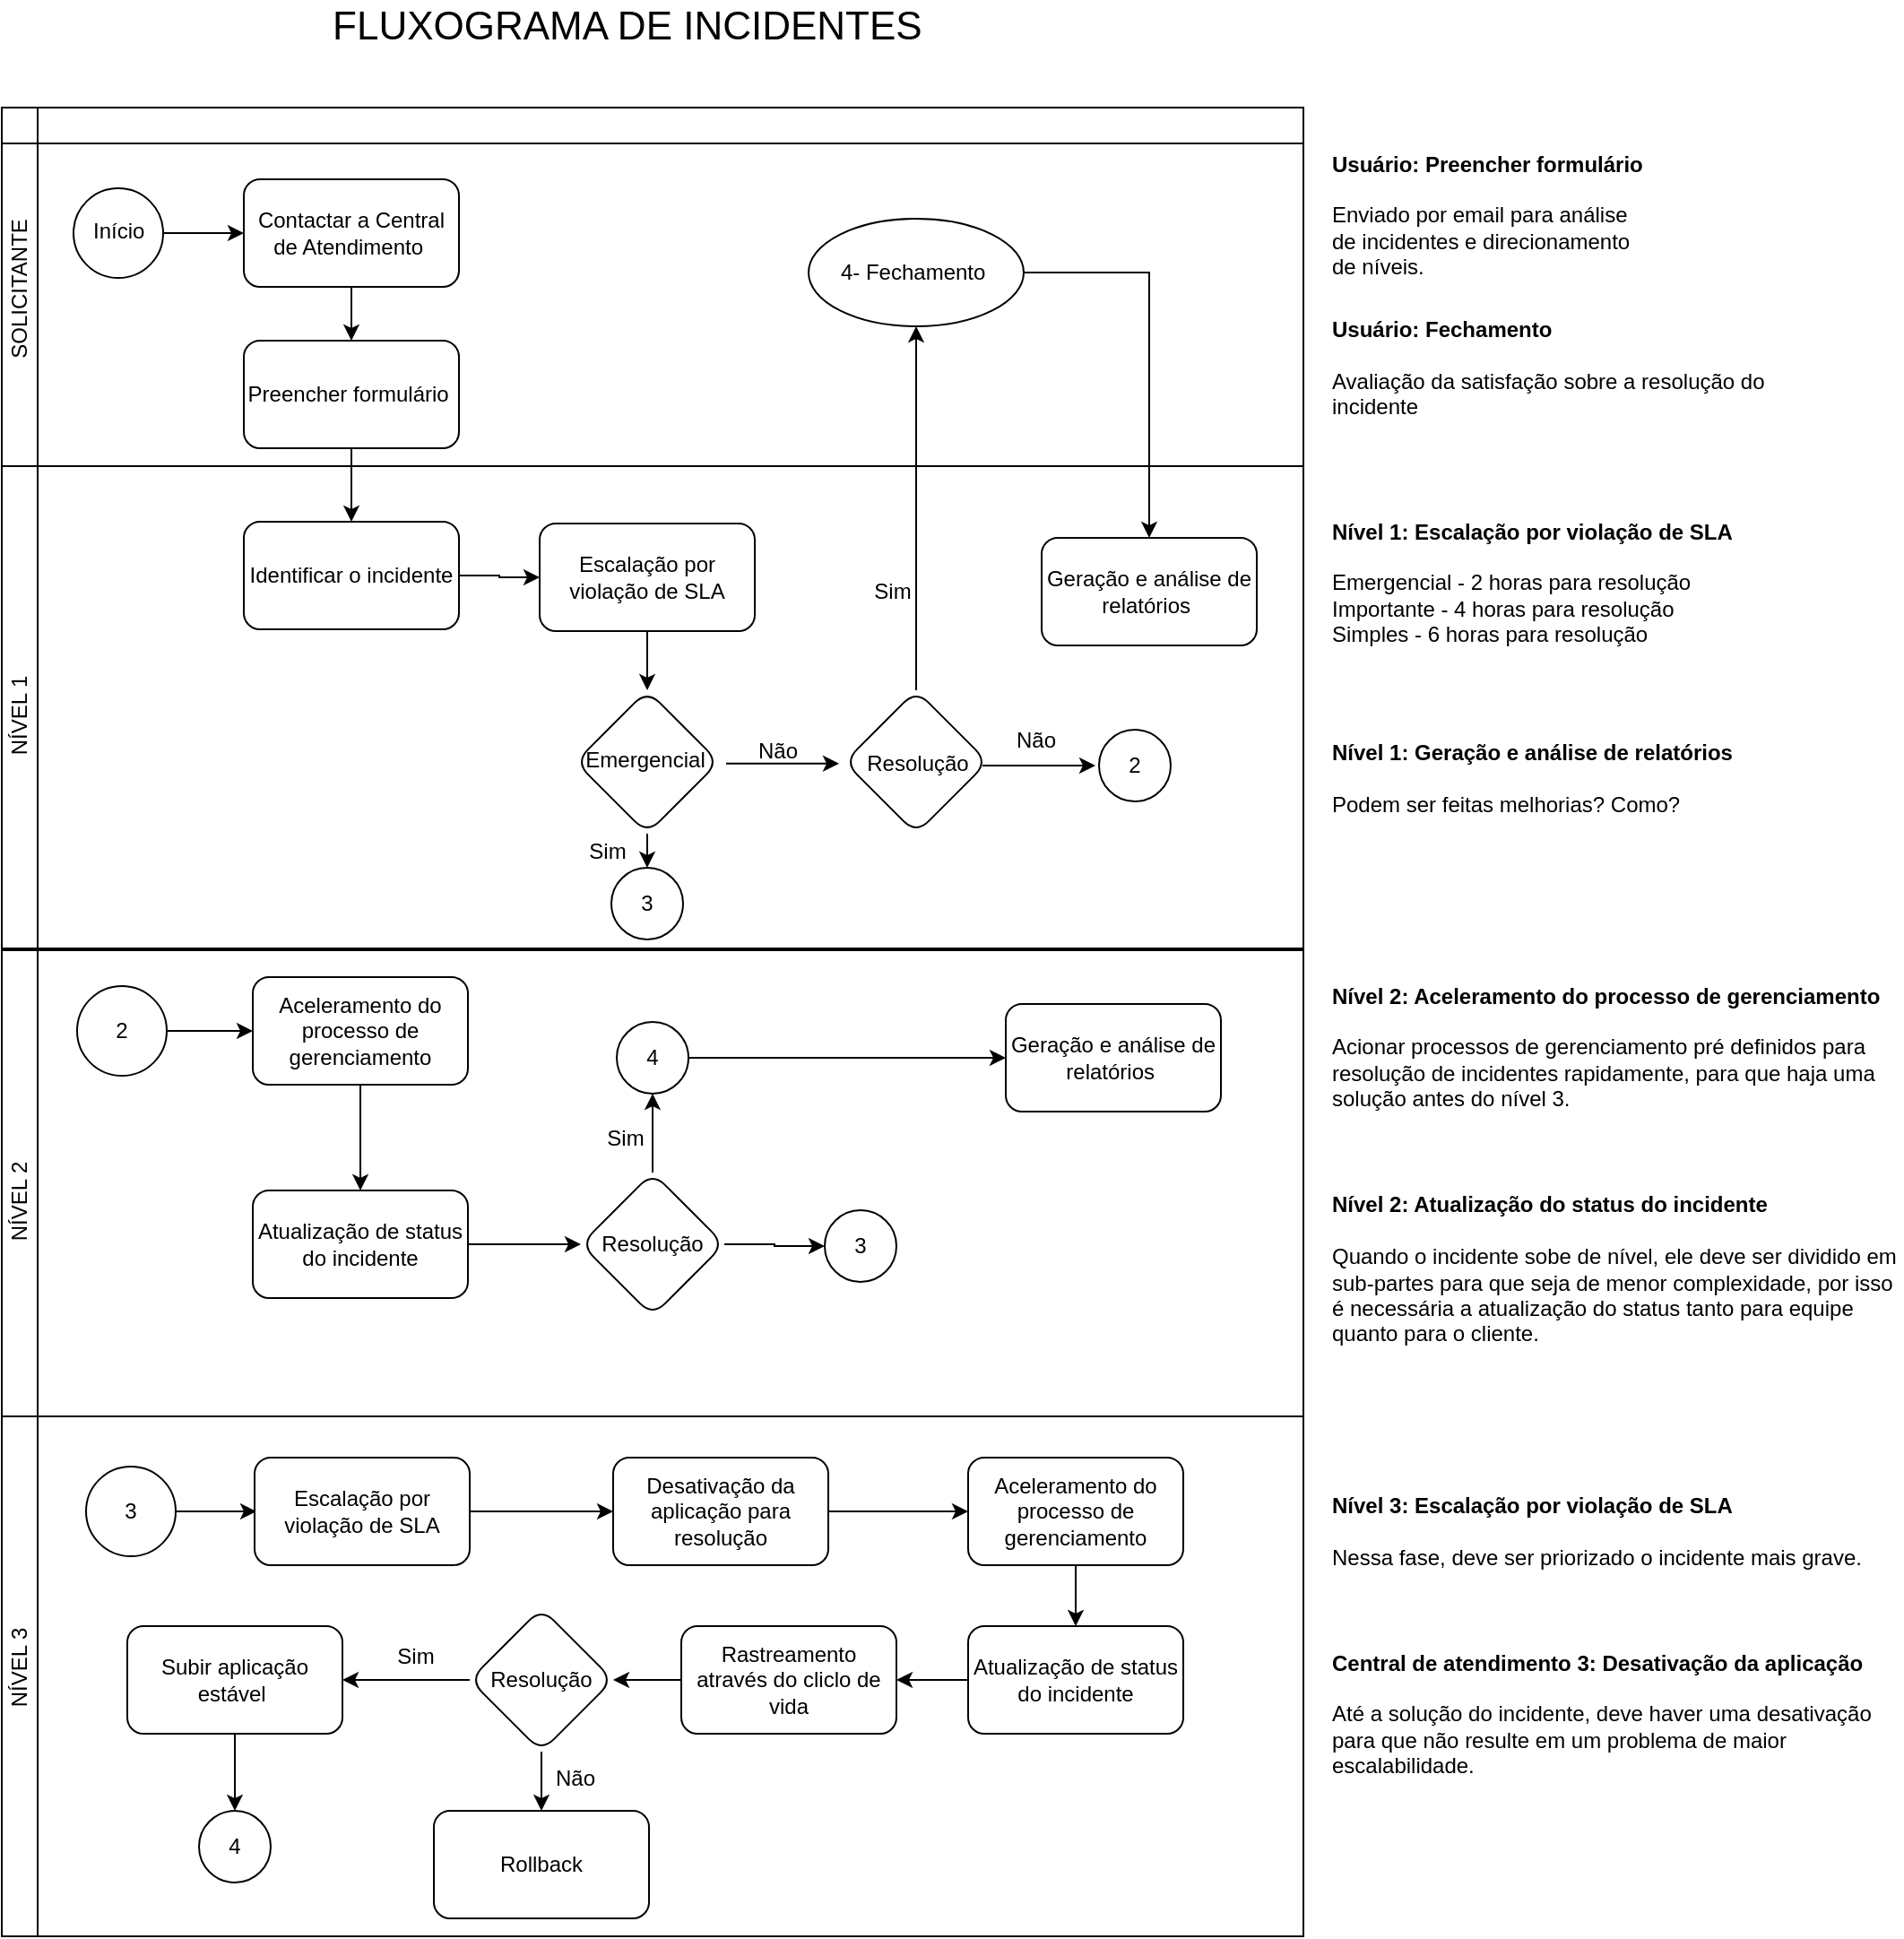<mxfile version="20.5.3" type="device"><diagram id="nS4AKxoMJuNRNooOBt-V" name="Página-1"><mxGraphModel dx="1108" dy="417" grid="1" gridSize="10" guides="1" tooltips="1" connect="1" arrows="1" fold="1" page="1" pageScale="1" pageWidth="827" pageHeight="1169" math="0" shadow="0"><root><mxCell id="0"/><mxCell id="1" parent="0"/><mxCell id="3wtZB5iYEBLvJO6w4tGM-11" value="" style="shape=internalStorage;whiteSpace=wrap;html=1;backgroundOutline=1;shadow=0;fillColor=#FFFFFF;" parent="1" vertex="1"><mxGeometry x="100" y="790" width="726" height="320" as="geometry"/></mxCell><mxCell id="3wtZB5iYEBLvJO6w4tGM-6" value="" style="shape=internalStorage;whiteSpace=wrap;html=1;backgroundOutline=1;shadow=0;fillColor=#FFFFFF;" parent="1" vertex="1"><mxGeometry x="100" y="540" width="726" height="280" as="geometry"/></mxCell><mxCell id="4buMcNYlioLYaSCC7oOM-18" value="" style="shape=internalStorage;whiteSpace=wrap;html=1;backgroundOutline=1;shadow=0;fillColor=#FFFFFF;" parent="1" vertex="1"><mxGeometry x="100" y="259" width="726" height="300" as="geometry"/></mxCell><mxCell id="4buMcNYlioLYaSCC7oOM-1" value="" style="shape=internalStorage;whiteSpace=wrap;html=1;backgroundOutline=1;shadow=0;fillColor=#FFFFFF;" parent="1" vertex="1"><mxGeometry x="100" y="90" width="726" height="200" as="geometry"/></mxCell><mxCell id="4buMcNYlioLYaSCC7oOM-2" value="SOLICITANTE" style="text;html=1;strokeColor=none;fillColor=none;align=center;verticalAlign=middle;whiteSpace=wrap;rounded=0;rotation=-90;" parent="1" vertex="1"><mxGeometry x="80" y="186" width="60" height="10" as="geometry"/></mxCell><mxCell id="4buMcNYlioLYaSCC7oOM-7" value="" style="edgeStyle=orthogonalEdgeStyle;rounded=0;orthogonalLoop=1;jettySize=auto;html=1;" parent="1" source="4buMcNYlioLYaSCC7oOM-5" target="4buMcNYlioLYaSCC7oOM-6" edge="1"><mxGeometry relative="1" as="geometry"/></mxCell><mxCell id="4buMcNYlioLYaSCC7oOM-5" value="" style="ellipse;whiteSpace=wrap;html=1;aspect=fixed;" parent="1" vertex="1"><mxGeometry x="140" y="135" width="50" height="50" as="geometry"/></mxCell><mxCell id="4buMcNYlioLYaSCC7oOM-22" value="" style="edgeStyle=orthogonalEdgeStyle;rounded=0;orthogonalLoop=1;jettySize=auto;html=1;" parent="1" source="4buMcNYlioLYaSCC7oOM-6" target="4buMcNYlioLYaSCC7oOM-21" edge="1"><mxGeometry relative="1" as="geometry"/></mxCell><mxCell id="4buMcNYlioLYaSCC7oOM-6" value="Contactar a Central de Atendimento&amp;nbsp;" style="rounded=1;whiteSpace=wrap;html=1;" parent="1" vertex="1"><mxGeometry x="235" y="130" width="120" height="60" as="geometry"/></mxCell><mxCell id="4buMcNYlioLYaSCC7oOM-9" value="Início&amp;nbsp;" style="text;html=1;strokeColor=none;fillColor=none;align=center;verticalAlign=middle;whiteSpace=wrap;rounded=0;" parent="1" vertex="1"><mxGeometry x="147" y="149" width="40" height="20" as="geometry"/></mxCell><mxCell id="4buMcNYlioLYaSCC7oOM-21" value="Preencher formulário&amp;nbsp;" style="whiteSpace=wrap;html=1;rounded=1;" parent="1" vertex="1"><mxGeometry x="235" y="220" width="120" height="60" as="geometry"/></mxCell><mxCell id="4buMcNYlioLYaSCC7oOM-24" value="&lt;b&gt;Usuário: Preencher formulário&amp;nbsp;&lt;br&gt;&lt;/b&gt;&lt;br&gt;Enviado por email para análise de incidentes e direcionamento de níveis." style="text;html=1;strokeColor=none;fillColor=none;align=left;verticalAlign=middle;whiteSpace=wrap;rounded=0;shadow=0;fontSize=12;" parent="1" vertex="1"><mxGeometry x="840" y="105" width="180" height="90" as="geometry"/></mxCell><mxCell id="4buMcNYlioLYaSCC7oOM-29" value="" style="edgeStyle=orthogonalEdgeStyle;rounded=0;orthogonalLoop=1;jettySize=auto;html=1;fontSize=12;" parent="1" source="4buMcNYlioLYaSCC7oOM-26" target="4buMcNYlioLYaSCC7oOM-28" edge="1"><mxGeometry relative="1" as="geometry"/></mxCell><mxCell id="4buMcNYlioLYaSCC7oOM-26" value="Identificar o incidente" style="rounded=1;whiteSpace=wrap;html=1;shadow=0;fontSize=12;fillColor=#FFFFFF;" parent="1" vertex="1"><mxGeometry x="235" y="321" width="120" height="60" as="geometry"/></mxCell><mxCell id="4buMcNYlioLYaSCC7oOM-31" value="" style="edgeStyle=orthogonalEdgeStyle;rounded=0;orthogonalLoop=1;jettySize=auto;html=1;fontSize=12;" parent="1" source="4buMcNYlioLYaSCC7oOM-28" target="4buMcNYlioLYaSCC7oOM-30" edge="1"><mxGeometry relative="1" as="geometry"/></mxCell><mxCell id="4buMcNYlioLYaSCC7oOM-28" value="Escalação por violação de SLA" style="rounded=1;whiteSpace=wrap;html=1;shadow=0;fontSize=12;fillColor=#FFFFFF;" parent="1" vertex="1"><mxGeometry x="400" y="322" width="120" height="60" as="geometry"/></mxCell><mxCell id="4buMcNYlioLYaSCC7oOM-27" style="edgeStyle=orthogonalEdgeStyle;rounded=0;orthogonalLoop=1;jettySize=auto;html=1;exitX=0.5;exitY=1;exitDx=0;exitDy=0;fontSize=12;" parent="1" source="4buMcNYlioLYaSCC7oOM-21" target="4buMcNYlioLYaSCC7oOM-26" edge="1"><mxGeometry relative="1" as="geometry"/></mxCell><mxCell id="3wtZB5iYEBLvJO6w4tGM-42" style="edgeStyle=orthogonalEdgeStyle;rounded=0;orthogonalLoop=1;jettySize=auto;html=1;exitX=0.5;exitY=1;exitDx=0;exitDy=0;entryX=0.5;entryY=0;entryDx=0;entryDy=0;" parent="1" source="4buMcNYlioLYaSCC7oOM-30" target="3wtZB5iYEBLvJO6w4tGM-41" edge="1"><mxGeometry relative="1" as="geometry"/></mxCell><mxCell id="4buMcNYlioLYaSCC7oOM-30" value="" style="rhombus;whiteSpace=wrap;html=1;fillColor=#FFFFFF;rounded=1;shadow=0;" parent="1" vertex="1"><mxGeometry x="420" y="415" width="80" height="80" as="geometry"/></mxCell><mxCell id="3wtZB5iYEBLvJO6w4tGM-2" value="Emergencial" style="text;html=1;strokeColor=none;fillColor=none;align=center;verticalAlign=middle;whiteSpace=wrap;rounded=0;" parent="1" vertex="1"><mxGeometry x="429" y="439" width="60" height="30" as="geometry"/></mxCell><mxCell id="3wtZB5iYEBLvJO6w4tGM-10" value="NÍVEL 1" style="text;html=1;strokeColor=none;fillColor=none;align=center;verticalAlign=middle;whiteSpace=wrap;rounded=0;rotation=-90;" parent="1" vertex="1"><mxGeometry x="-10" y="424" width="240" height="10" as="geometry"/></mxCell><mxCell id="3wtZB5iYEBLvJO6w4tGM-12" value="NÍVEL 3" style="text;html=1;strokeColor=none;fillColor=none;align=center;verticalAlign=middle;whiteSpace=wrap;rounded=0;rotation=-90;" parent="1" vertex="1"><mxGeometry x="-10" y="955" width="240" height="10" as="geometry"/></mxCell><mxCell id="3wtZB5iYEBLvJO6w4tGM-13" value="NÍVEL 2" style="text;html=1;strokeColor=none;fillColor=none;align=center;verticalAlign=middle;whiteSpace=wrap;rounded=0;rotation=-90;" parent="1" vertex="1"><mxGeometry x="-10" y="695" width="240" height="10" as="geometry"/></mxCell><mxCell id="3wtZB5iYEBLvJO6w4tGM-15" value="Sim" style="text;html=1;strokeColor=none;fillColor=none;align=center;verticalAlign=middle;whiteSpace=wrap;rounded=0;" parent="1" vertex="1"><mxGeometry x="408" y="490" width="60" height="30" as="geometry"/></mxCell><mxCell id="3wtZB5iYEBLvJO6w4tGM-16" value="Não" style="text;html=1;strokeColor=none;fillColor=none;align=center;verticalAlign=middle;whiteSpace=wrap;rounded=0;" parent="1" vertex="1"><mxGeometry x="503" y="434" width="60" height="30" as="geometry"/></mxCell><mxCell id="3wtZB5iYEBLvJO6w4tGM-28" value="" style="edgeStyle=orthogonalEdgeStyle;rounded=0;orthogonalLoop=1;jettySize=auto;html=1;" parent="1" source="3wtZB5iYEBLvJO6w4tGM-17" target="3wtZB5iYEBLvJO6w4tGM-27" edge="1"><mxGeometry relative="1" as="geometry"/></mxCell><mxCell id="3wtZB5iYEBLvJO6w4tGM-46" value="" style="edgeStyle=orthogonalEdgeStyle;rounded=0;orthogonalLoop=1;jettySize=auto;html=1;" parent="1" edge="1"><mxGeometry relative="1" as="geometry"><mxPoint x="647" y="457" as="sourcePoint"/><mxPoint x="710" y="457" as="targetPoint"/><Array as="points"><mxPoint x="670" y="457"/><mxPoint x="670" y="457"/></Array></mxGeometry></mxCell><mxCell id="3wtZB5iYEBLvJO6w4tGM-17" value="" style="rhombus;whiteSpace=wrap;html=1;fillColor=#FFFFFF;rounded=1;shadow=0;" parent="1" vertex="1"><mxGeometry x="570" y="415" width="80" height="80" as="geometry"/></mxCell><mxCell id="3wtZB5iYEBLvJO6w4tGM-19" value="Resolução" style="text;html=1;strokeColor=none;fillColor=none;align=center;verticalAlign=middle;whiteSpace=wrap;rounded=0;" parent="1" vertex="1"><mxGeometry x="581" y="441" width="60" height="30" as="geometry"/></mxCell><mxCell id="3wtZB5iYEBLvJO6w4tGM-31" value="" style="edgeStyle=orthogonalEdgeStyle;rounded=0;orthogonalLoop=1;jettySize=auto;html=1;" parent="1" source="3wtZB5iYEBLvJO6w4tGM-27" target="3wtZB5iYEBLvJO6w4tGM-30" edge="1"><mxGeometry relative="1" as="geometry"/></mxCell><mxCell id="3wtZB5iYEBLvJO6w4tGM-27" value="4- Fechamento&amp;nbsp;" style="ellipse;whiteSpace=wrap;html=1;fillColor=#FFFFFF;rounded=1;shadow=0;" parent="1" vertex="1"><mxGeometry x="550" y="152" width="120" height="60" as="geometry"/></mxCell><mxCell id="3wtZB5iYEBLvJO6w4tGM-30" value="Geração e análise de relatórios&amp;nbsp;" style="whiteSpace=wrap;html=1;fillColor=#FFFFFF;rounded=1;shadow=0;" parent="1" vertex="1"><mxGeometry x="680" y="330" width="120" height="60" as="geometry"/></mxCell><mxCell id="3wtZB5iYEBLvJO6w4tGM-35" value="Sim" style="text;html=1;strokeColor=none;fillColor=none;align=center;verticalAlign=middle;whiteSpace=wrap;rounded=0;" parent="1" vertex="1"><mxGeometry x="567" y="345" width="60" height="30" as="geometry"/></mxCell><mxCell id="3wtZB5iYEBLvJO6w4tGM-38" value="Não" style="text;html=1;strokeColor=none;fillColor=none;align=center;verticalAlign=middle;whiteSpace=wrap;rounded=0;" parent="1" vertex="1"><mxGeometry x="647" y="428" width="60" height="30" as="geometry"/></mxCell><mxCell id="3wtZB5iYEBLvJO6w4tGM-51" value="" style="edgeStyle=orthogonalEdgeStyle;rounded=0;orthogonalLoop=1;jettySize=auto;html=1;" parent="1" source="3wtZB5iYEBLvJO6w4tGM-40" target="3wtZB5iYEBLvJO6w4tGM-50" edge="1"><mxGeometry relative="1" as="geometry"/></mxCell><mxCell id="3wtZB5iYEBLvJO6w4tGM-40" value="Aceleramento do processo de gerenciamento" style="rounded=1;whiteSpace=wrap;html=1;" parent="1" vertex="1"><mxGeometry x="240" y="575" width="120" height="60" as="geometry"/></mxCell><mxCell id="3wtZB5iYEBLvJO6w4tGM-41" value="3" style="ellipse;whiteSpace=wrap;html=1;aspect=fixed;" parent="1" vertex="1"><mxGeometry x="440" y="514" width="40" height="40" as="geometry"/></mxCell><mxCell id="3wtZB5iYEBLvJO6w4tGM-44" value="2" style="ellipse;whiteSpace=wrap;html=1;aspect=fixed;" parent="1" vertex="1"><mxGeometry x="712" y="437" width="40" height="40" as="geometry"/></mxCell><mxCell id="3wtZB5iYEBLvJO6w4tGM-48" value="" style="edgeStyle=orthogonalEdgeStyle;rounded=0;orthogonalLoop=1;jettySize=auto;html=1;" parent="1" source="3wtZB5iYEBLvJO6w4tGM-47" target="3wtZB5iYEBLvJO6w4tGM-40" edge="1"><mxGeometry relative="1" as="geometry"/></mxCell><mxCell id="3wtZB5iYEBLvJO6w4tGM-47" value="2" style="ellipse;whiteSpace=wrap;html=1;aspect=fixed;" parent="1" vertex="1"><mxGeometry x="142" y="580" width="50" height="50" as="geometry"/></mxCell><mxCell id="3wtZB5iYEBLvJO6w4tGM-53" value="" style="edgeStyle=orthogonalEdgeStyle;rounded=0;orthogonalLoop=1;jettySize=auto;html=1;" parent="1" source="3wtZB5iYEBLvJO6w4tGM-50" target="3wtZB5iYEBLvJO6w4tGM-52" edge="1"><mxGeometry relative="1" as="geometry"/></mxCell><mxCell id="3wtZB5iYEBLvJO6w4tGM-50" value="Atualização de status do incidente" style="whiteSpace=wrap;html=1;rounded=1;" parent="1" vertex="1"><mxGeometry x="240" y="694" width="120" height="60" as="geometry"/></mxCell><mxCell id="3wtZB5iYEBLvJO6w4tGM-59" value="" style="edgeStyle=orthogonalEdgeStyle;rounded=0;orthogonalLoop=1;jettySize=auto;html=1;" parent="1" source="3wtZB5iYEBLvJO6w4tGM-52" target="3wtZB5iYEBLvJO6w4tGM-57" edge="1"><mxGeometry relative="1" as="geometry"/></mxCell><mxCell id="3wtZB5iYEBLvJO6w4tGM-62" value="" style="edgeStyle=orthogonalEdgeStyle;rounded=0;orthogonalLoop=1;jettySize=auto;html=1;" parent="1" source="3wtZB5iYEBLvJO6w4tGM-52" target="3wtZB5iYEBLvJO6w4tGM-61" edge="1"><mxGeometry relative="1" as="geometry"/></mxCell><mxCell id="3wtZB5iYEBLvJO6w4tGM-52" value="Resolução" style="rhombus;whiteSpace=wrap;html=1;rounded=1;" parent="1" vertex="1"><mxGeometry x="423" y="684" width="80" height="80" as="geometry"/></mxCell><mxCell id="3wtZB5iYEBLvJO6w4tGM-64" style="edgeStyle=orthogonalEdgeStyle;rounded=0;orthogonalLoop=1;jettySize=auto;html=1;exitX=1;exitY=0.5;exitDx=0;exitDy=0;entryX=0;entryY=0.5;entryDx=0;entryDy=0;" parent="1" source="3wtZB5iYEBLvJO6w4tGM-57" target="3wtZB5iYEBLvJO6w4tGM-63" edge="1"><mxGeometry relative="1" as="geometry"/></mxCell><mxCell id="3wtZB5iYEBLvJO6w4tGM-57" value="4" style="ellipse;whiteSpace=wrap;html=1;aspect=fixed;" parent="1" vertex="1"><mxGeometry x="443" y="600" width="40" height="40" as="geometry"/></mxCell><mxCell id="3wtZB5iYEBLvJO6w4tGM-60" value="Sim" style="text;html=1;strokeColor=none;fillColor=none;align=center;verticalAlign=middle;whiteSpace=wrap;rounded=0;" parent="1" vertex="1"><mxGeometry x="418" y="650" width="60" height="30" as="geometry"/></mxCell><mxCell id="3wtZB5iYEBLvJO6w4tGM-61" value="3" style="ellipse;whiteSpace=wrap;html=1;aspect=fixed;" parent="1" vertex="1"><mxGeometry x="559" y="705" width="40" height="40" as="geometry"/></mxCell><mxCell id="3wtZB5iYEBLvJO6w4tGM-63" value="Geração e análise de relatórios&amp;nbsp;" style="whiteSpace=wrap;html=1;fillColor=#FFFFFF;rounded=1;shadow=0;" parent="1" vertex="1"><mxGeometry x="660" y="590" width="120" height="60" as="geometry"/></mxCell><mxCell id="3wtZB5iYEBLvJO6w4tGM-69" value="" style="edgeStyle=orthogonalEdgeStyle;rounded=0;orthogonalLoop=1;jettySize=auto;html=1;" parent="1" source="3wtZB5iYEBLvJO6w4tGM-67" edge="1"><mxGeometry relative="1" as="geometry"><mxPoint x="242" y="873" as="targetPoint"/></mxGeometry></mxCell><mxCell id="3wtZB5iYEBLvJO6w4tGM-67" value="3" style="ellipse;whiteSpace=wrap;html=1;aspect=fixed;" parent="1" vertex="1"><mxGeometry x="147" y="848" width="50" height="50" as="geometry"/></mxCell><mxCell id="3wtZB5iYEBLvJO6w4tGM-72" value="" style="edgeStyle=orthogonalEdgeStyle;rounded=0;orthogonalLoop=1;jettySize=auto;html=1;" parent="1" source="3wtZB5iYEBLvJO6w4tGM-70" target="3wtZB5iYEBLvJO6w4tGM-71" edge="1"><mxGeometry relative="1" as="geometry"/></mxCell><mxCell id="3wtZB5iYEBLvJO6w4tGM-70" value="Escalação por violação de SLA" style="rounded=1;whiteSpace=wrap;html=1;shadow=0;fontSize=12;fillColor=#FFFFFF;" parent="1" vertex="1"><mxGeometry x="241" y="843" width="120" height="60" as="geometry"/></mxCell><mxCell id="3wtZB5iYEBLvJO6w4tGM-74" value="" style="edgeStyle=orthogonalEdgeStyle;rounded=0;orthogonalLoop=1;jettySize=auto;html=1;" parent="1" source="3wtZB5iYEBLvJO6w4tGM-71" target="3wtZB5iYEBLvJO6w4tGM-73" edge="1"><mxGeometry relative="1" as="geometry"/></mxCell><mxCell id="3wtZB5iYEBLvJO6w4tGM-71" value="Desativação da aplicação para resolução" style="whiteSpace=wrap;html=1;fillColor=#FFFFFF;rounded=1;shadow=0;" parent="1" vertex="1"><mxGeometry x="441" y="843" width="120" height="60" as="geometry"/></mxCell><mxCell id="3wtZB5iYEBLvJO6w4tGM-76" value="" style="edgeStyle=orthogonalEdgeStyle;rounded=0;orthogonalLoop=1;jettySize=auto;html=1;" parent="1" source="3wtZB5iYEBLvJO6w4tGM-73" target="3wtZB5iYEBLvJO6w4tGM-75" edge="1"><mxGeometry relative="1" as="geometry"/></mxCell><mxCell id="3wtZB5iYEBLvJO6w4tGM-73" value="Aceleramento do processo de gerenciamento" style="rounded=1;whiteSpace=wrap;html=1;" parent="1" vertex="1"><mxGeometry x="639" y="843" width="120" height="60" as="geometry"/></mxCell><mxCell id="3wtZB5iYEBLvJO6w4tGM-78" value="" style="edgeStyle=orthogonalEdgeStyle;rounded=0;orthogonalLoop=1;jettySize=auto;html=1;" parent="1" source="3wtZB5iYEBLvJO6w4tGM-75" target="3wtZB5iYEBLvJO6w4tGM-77" edge="1"><mxGeometry relative="1" as="geometry"/></mxCell><mxCell id="3wtZB5iYEBLvJO6w4tGM-75" value="Atualização de status do incidente" style="whiteSpace=wrap;html=1;rounded=1;" parent="1" vertex="1"><mxGeometry x="639" y="937" width="120" height="60" as="geometry"/></mxCell><mxCell id="3wtZB5iYEBLvJO6w4tGM-85" value="" style="edgeStyle=orthogonalEdgeStyle;rounded=0;orthogonalLoop=1;jettySize=auto;html=1;" parent="1" source="3wtZB5iYEBLvJO6w4tGM-77" target="3wtZB5iYEBLvJO6w4tGM-82" edge="1"><mxGeometry relative="1" as="geometry"/></mxCell><mxCell id="3wtZB5iYEBLvJO6w4tGM-77" value="Rastreamento através do cliclo de vida" style="whiteSpace=wrap;html=1;rounded=1;" parent="1" vertex="1"><mxGeometry x="479" y="937" width="120" height="60" as="geometry"/></mxCell><mxCell id="3wtZB5iYEBLvJO6w4tGM-84" value="" style="edgeStyle=orthogonalEdgeStyle;rounded=0;orthogonalLoop=1;jettySize=auto;html=1;" parent="1" source="3wtZB5iYEBLvJO6w4tGM-82" target="3wtZB5iYEBLvJO6w4tGM-83" edge="1"><mxGeometry relative="1" as="geometry"/></mxCell><mxCell id="3wtZB5iYEBLvJO6w4tGM-96" value="" style="edgeStyle=orthogonalEdgeStyle;rounded=0;orthogonalLoop=1;jettySize=auto;html=1;" parent="1" source="3wtZB5iYEBLvJO6w4tGM-82" target="3wtZB5iYEBLvJO6w4tGM-95" edge="1"><mxGeometry relative="1" as="geometry"/></mxCell><mxCell id="3wtZB5iYEBLvJO6w4tGM-82" value="Resolução" style="rhombus;whiteSpace=wrap;html=1;rounded=1;" parent="1" vertex="1"><mxGeometry x="361" y="927" width="80" height="80" as="geometry"/></mxCell><mxCell id="3wtZB5iYEBLvJO6w4tGM-91" value="" style="edgeStyle=orthogonalEdgeStyle;rounded=0;orthogonalLoop=1;jettySize=auto;html=1;" parent="1" source="3wtZB5iYEBLvJO6w4tGM-83" target="3wtZB5iYEBLvJO6w4tGM-90" edge="1"><mxGeometry relative="1" as="geometry"/></mxCell><mxCell id="3wtZB5iYEBLvJO6w4tGM-83" value="Subir aplicação estável&amp;nbsp;" style="whiteSpace=wrap;html=1;rounded=1;" parent="1" vertex="1"><mxGeometry x="170" y="937" width="120" height="60" as="geometry"/></mxCell><mxCell id="3wtZB5iYEBLvJO6w4tGM-86" value="Sim" style="text;html=1;strokeColor=none;fillColor=none;align=center;verticalAlign=middle;whiteSpace=wrap;rounded=0;" parent="1" vertex="1"><mxGeometry x="301" y="939" width="60" height="30" as="geometry"/></mxCell><mxCell id="3wtZB5iYEBLvJO6w4tGM-90" value="4" style="ellipse;whiteSpace=wrap;html=1;aspect=fixed;" parent="1" vertex="1"><mxGeometry x="210" y="1040" width="40" height="40" as="geometry"/></mxCell><mxCell id="3wtZB5iYEBLvJO6w4tGM-95" value="Rollback" style="rounded=1;whiteSpace=wrap;html=1;" parent="1" vertex="1"><mxGeometry x="341" y="1040" width="120" height="60" as="geometry"/></mxCell><mxCell id="3wtZB5iYEBLvJO6w4tGM-97" value="Não" style="text;html=1;strokeColor=none;fillColor=none;align=center;verticalAlign=middle;whiteSpace=wrap;rounded=0;" parent="1" vertex="1"><mxGeometry x="390" y="1007" width="60" height="30" as="geometry"/></mxCell><mxCell id="3wtZB5iYEBLvJO6w4tGM-101" value="" style="edgeStyle=orthogonalEdgeStyle;rounded=0;orthogonalLoop=1;jettySize=auto;html=1;" parent="1" edge="1"><mxGeometry relative="1" as="geometry"><mxPoint x="504" y="455.87" as="sourcePoint"/><mxPoint x="567" y="455.87" as="targetPoint"/><Array as="points"><mxPoint x="527" y="455.87"/><mxPoint x="527" y="455.87"/></Array></mxGeometry></mxCell><mxCell id="8IUPnyNFgtu_fODzwSD4-1" value="FLUXOGRAMA DE INCIDENTES&amp;nbsp;" style="text;html=1;strokeColor=none;fillColor=none;align=center;verticalAlign=middle;whiteSpace=wrap;rounded=0;fontSize=22;" parent="1" vertex="1"><mxGeometry x="266" y="30" width="372" height="30" as="geometry"/></mxCell><mxCell id="8IUPnyNFgtu_fODzwSD4-2" value="&lt;b&gt;Usuário: Fechamento&amp;nbsp;&lt;br&gt;&lt;/b&gt;&lt;br&gt;Avaliação da satisfação sobre a resolução do incidente&amp;nbsp;" style="text;html=1;strokeColor=none;fillColor=none;align=left;verticalAlign=middle;whiteSpace=wrap;rounded=0;shadow=0;fontSize=12;" parent="1" vertex="1"><mxGeometry x="840" y="190" width="280" height="90" as="geometry"/></mxCell><mxCell id="8IUPnyNFgtu_fODzwSD4-3" value="&lt;b&gt;Nível 1: Escalação por violação de SLA&lt;br&gt;&lt;/b&gt;&amp;nbsp;&lt;br&gt;Emergencial - 2 horas para resolução&amp;nbsp;&amp;nbsp;&lt;br&gt;Importante - 4 horas para resolução&lt;br&gt;Simples - 6 horas para resolução" style="text;html=1;strokeColor=none;fillColor=none;align=left;verticalAlign=middle;whiteSpace=wrap;rounded=0;shadow=0;fontSize=12;" parent="1" vertex="1"><mxGeometry x="840" y="310" width="320" height="90" as="geometry"/></mxCell><mxCell id="8IUPnyNFgtu_fODzwSD4-4" value="&lt;b&gt;Nível 1:&amp;nbsp;&lt;/b&gt;&lt;span style=&quot;text-align: center;&quot;&gt;&lt;b&gt;Geração e análise de relatórios&amp;nbsp;&lt;/b&gt;&lt;/span&gt;&lt;b&gt;&lt;br&gt;&lt;/b&gt;&amp;nbsp;&lt;br&gt;Podem ser feitas melhorias? Como?" style="text;html=1;strokeColor=none;fillColor=none;align=left;verticalAlign=middle;whiteSpace=wrap;rounded=0;shadow=0;fontSize=12;" parent="1" vertex="1"><mxGeometry x="840" y="419" width="320" height="90" as="geometry"/></mxCell><mxCell id="8IUPnyNFgtu_fODzwSD4-5" value="&lt;div style=&quot;&quot;&gt;&lt;b style=&quot;background-color: initial;&quot;&gt;Nível 2: Aceleramento do processo de gerenciamento&amp;nbsp;&lt;/b&gt;&lt;/div&gt;&amp;nbsp;&lt;br&gt;Acionar processos de gerenciamento pré definidos para resolução de incidentes rapidamente, para que haja uma solução antes do nível 3." style="text;html=1;strokeColor=none;fillColor=none;align=left;verticalAlign=middle;whiteSpace=wrap;rounded=0;shadow=0;fontSize=12;" parent="1" vertex="1"><mxGeometry x="840" y="569" width="320" height="90" as="geometry"/></mxCell><mxCell id="8IUPnyNFgtu_fODzwSD4-6" value="&lt;div style=&quot;&quot;&gt;&lt;b style=&quot;background-color: initial;&quot;&gt;Nível 2: Atualização do status do incidente&lt;/b&gt;&lt;/div&gt;&amp;nbsp;&lt;br&gt;Quando o incidente sobe de nível, ele deve ser dividido em sub-partes para que seja de menor complexidade, por isso é necessária a atualização do status tanto para equipe quanto para o cliente.&amp;nbsp;" style="text;html=1;strokeColor=none;fillColor=none;align=left;verticalAlign=middle;whiteSpace=wrap;rounded=0;shadow=0;fontSize=12;" parent="1" vertex="1"><mxGeometry x="840" y="693" width="320" height="90" as="geometry"/></mxCell><mxCell id="8IUPnyNFgtu_fODzwSD4-7" value="&lt;div style=&quot;&quot;&gt;&lt;b style=&quot;background-color: initial;&quot;&gt;Central de atendimento 3: Desativação da aplicação&lt;/b&gt;&lt;/div&gt;&amp;nbsp;&lt;br&gt;Até a solução do incidente, deve haver uma desativação para que não resulte em um problema de maior escalabilidade.&amp;nbsp;" style="text;html=1;strokeColor=none;fillColor=none;align=left;verticalAlign=middle;whiteSpace=wrap;rounded=0;shadow=0;fontSize=12;" parent="1" vertex="1"><mxGeometry x="840" y="941" width="320" height="90" as="geometry"/></mxCell><mxCell id="8IUPnyNFgtu_fODzwSD4-8" value="&lt;b&gt;Nível 3: Escalação por violação de SLA&lt;br&gt;&lt;/b&gt;&amp;nbsp;&lt;br&gt;Nessa fase, deve ser priorizado o incidente mais grave." style="text;html=1;strokeColor=none;fillColor=none;align=left;verticalAlign=middle;whiteSpace=wrap;rounded=0;shadow=0;fontSize=12;" parent="1" vertex="1"><mxGeometry x="840" y="839" width="320" height="90" as="geometry"/></mxCell></root></mxGraphModel></diagram></mxfile>
